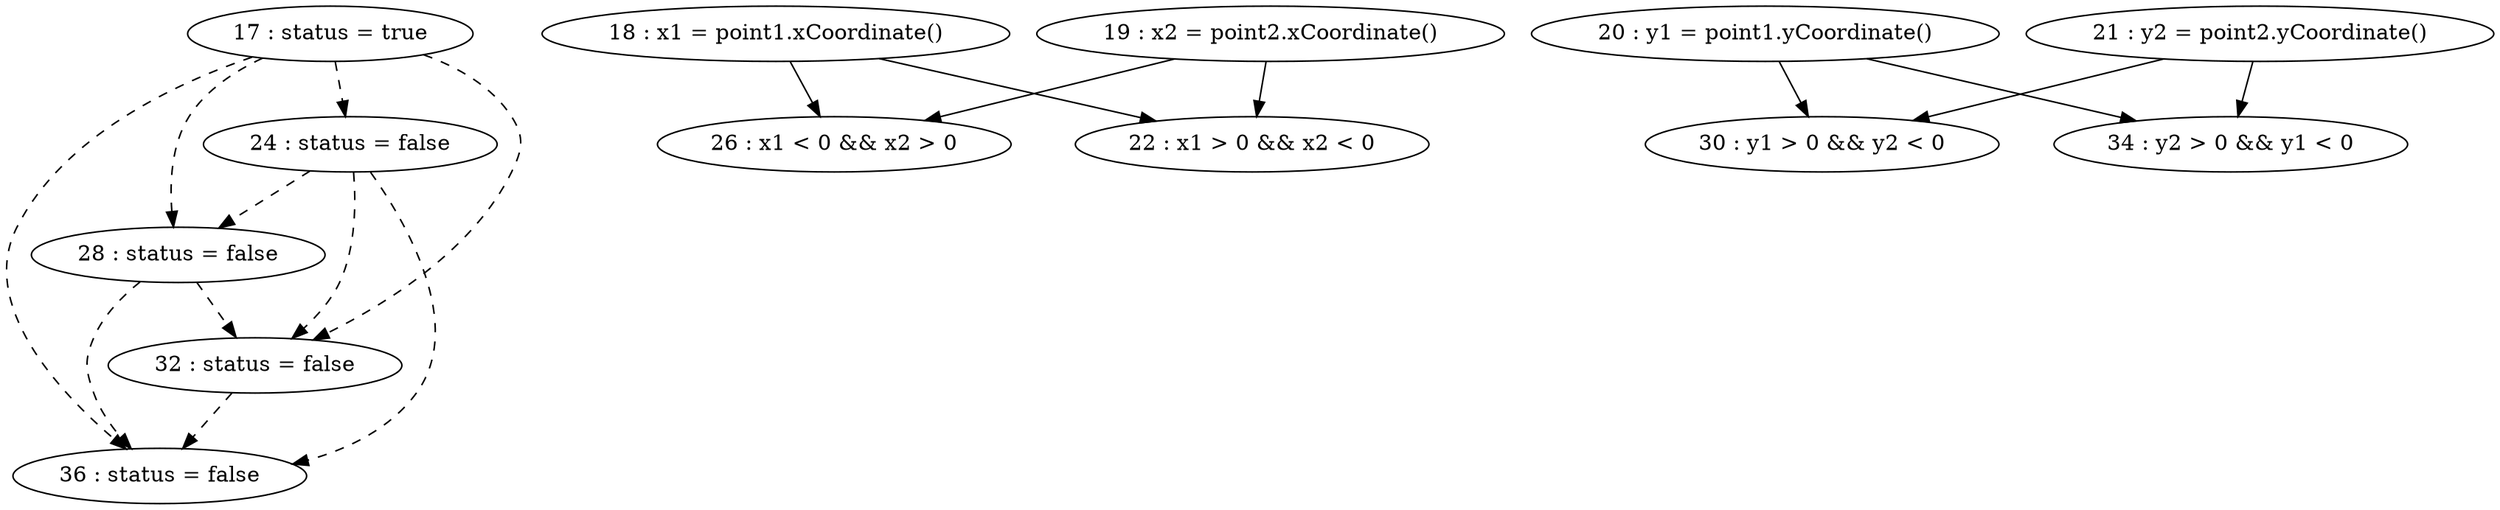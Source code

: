 digraph G {
"17 : status = true"
"17 : status = true" -> "28 : status = false" [style=dashed]
"17 : status = true" -> "36 : status = false" [style=dashed]
"17 : status = true" -> "24 : status = false" [style=dashed]
"17 : status = true" -> "32 : status = false" [style=dashed]
"18 : x1 = point1.xCoordinate()"
"18 : x1 = point1.xCoordinate()" -> "26 : x1 < 0 && x2 > 0"
"18 : x1 = point1.xCoordinate()" -> "22 : x1 > 0 && x2 < 0"
"19 : x2 = point2.xCoordinate()"
"19 : x2 = point2.xCoordinate()" -> "26 : x1 < 0 && x2 > 0"
"19 : x2 = point2.xCoordinate()" -> "22 : x1 > 0 && x2 < 0"
"20 : y1 = point1.yCoordinate()"
"20 : y1 = point1.yCoordinate()" -> "30 : y1 > 0 && y2 < 0"
"20 : y1 = point1.yCoordinate()" -> "34 : y2 > 0 && y1 < 0"
"21 : y2 = point2.yCoordinate()"
"21 : y2 = point2.yCoordinate()" -> "30 : y1 > 0 && y2 < 0"
"21 : y2 = point2.yCoordinate()" -> "34 : y2 > 0 && y1 < 0"
"22 : x1 > 0 && x2 < 0"
"24 : status = false"
"24 : status = false" -> "28 : status = false" [style=dashed]
"24 : status = false" -> "36 : status = false" [style=dashed]
"24 : status = false" -> "32 : status = false" [style=dashed]
"26 : x1 < 0 && x2 > 0"
"28 : status = false"
"28 : status = false" -> "36 : status = false" [style=dashed]
"28 : status = false" -> "32 : status = false" [style=dashed]
"30 : y1 > 0 && y2 < 0"
"32 : status = false"
"32 : status = false" -> "36 : status = false" [style=dashed]
"34 : y2 > 0 && y1 < 0"
"36 : status = false"
}